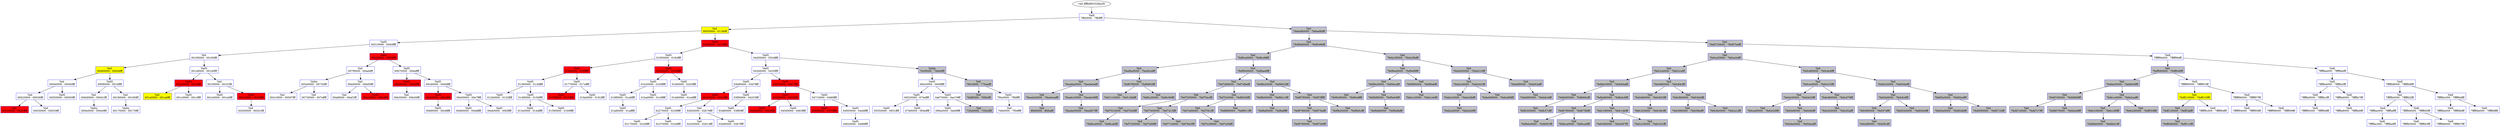 /* Pid:    936 */
digraph processtree {
graph [rankdir = "TB"];
vad_fffffa80332faa38 -> vad_fffffa80326e4480
vad_fffffa80326e4480 [label = "{ Vadl\n7ffe0000 - 7ffeffff }"shape = "record" color = "blue" style = "filled" fillcolor = "white"];
vad_fffffa80326e4480 -> vad_fffffa8033324e20
vad_fffffa8033324e20 [label = "{ Vad \n00f30000 - 011fefff }"shape = "record" color = "blue" style = "filled" fillcolor = "yellow"];
vad_fffffa8033324e20 -> vad_fffffa8033262750
vad_fffffa8033262750 [label = "{ VadS\n00310000 - 0040ffff }"shape = "record" color = "blue" style = "filled" fillcolor = "white"];
vad_fffffa8033262750 -> vad_fffffa80332ff750
vad_fffffa80332ff750 [label = "{ Vad \n00190000 - 00190fff }"shape = "record" color = "blue" style = "filled" fillcolor = "white"];
vad_fffffa80332ff750 -> vad_fffffa803321cce0
vad_fffffa803321cce0 [label = "{ Vad \n00060000 - 000c6fff }"shape = "record" color = "blue" style = "filled" fillcolor = "yellow"];
vad_fffffa803321cce0 -> vad_fffffa80332f9280
vad_fffffa80332f9280 [label = "{ Vad \n00040000 - 00040fff }"shape = "record" color = "blue" style = "filled" fillcolor = "white"];
vad_fffffa80332f9280 -> vad_fffffa80332c5da0
vad_fffffa80332c5da0 [label = "{ Vad \n00020000 - 00026fff }"shape = "record" color = "blue" style = "filled" fillcolor = "white"];
vad_fffffa80332c5da0 -> vad_fffffa803321e330
vad_fffffa803321e330 [label = "{ Vad \n00010000 - 0001ffff }"shape = "record" color = "blue" style = "filled" fillcolor = "red"];
vad_fffffa80332c5da0 -> vad_fffffa8033221490
vad_fffffa8033221490 [label = "{ Vad \n00030000 - 00033fff }"shape = "record" color = "blue" style = "filled" fillcolor = "white"];
vad_fffffa80332f9280 -> vad_fffffa8033212920
vad_fffffa8033212920 [label = "{ VadS\n00050000 - 00050fff }"shape = "record" color = "blue" style = "filled" fillcolor = "white"];
vad_fffffa803321cce0 -> vad_fffffa80331cd9d0
vad_fffffa80331cd9d0 [label = "{ VadS\n000f0000 - 0016ffff }"shape = "record" color = "blue" style = "filled" fillcolor = "white"];
vad_fffffa80331cd9d0 -> vad_fffffa80332c5950
vad_fffffa80332c5950 [label = "{ Vad \n000d0000 - 000d1fff }"shape = "record" color = "blue" style = "filled" fillcolor = "white"];
vad_fffffa80332c5950 -> vad_fffffa80332fd840
vad_fffffa80332fd840 [label = "{ Vadm\n000e0000 - 000e0fff }"shape = "record" color = "blue" style = "filled" fillcolor = "white"];
vad_fffffa80331cd9d0 -> vad_fffffa8033337120
vad_fffffa8033337120 [label = "{ Vad \n00180000 - 00180fff }"shape = "record" color = "blue" style = "filled" fillcolor = "white"];
vad_fffffa8033337120 -> vad_fffffa8033308cd0
vad_fffffa8033308cd0 [label = "{ Vadm\n00170000 - 00170fff }"shape = "record" color = "blue" style = "filled" fillcolor = "white"];
vad_fffffa80332ff750 -> vad_fffffa8033342e00
vad_fffffa8033342e00 [label = "{ VadS\n001d0000 - 001d0fff }"shape = "record" color = "blue" style = "filled" fillcolor = "white"];
vad_fffffa8033342e00 -> vad_fffffa80332c61f0
vad_fffffa80332c61f0 [label = "{ VadS\n001b0000 - 001bffff }"shape = "record" color = "blue" style = "filled" fillcolor = "red"];
vad_fffffa80332c61f0 -> vad_fffffa803333cdb0
vad_fffffa803333cdb0 [label = "{ Vad \n001a0000 - 001a6fff }"shape = "record" color = "blue" style = "filled" fillcolor = "yellow"];
vad_fffffa80332c61f0 -> vad_fffffa8033324960
vad_fffffa8033324960 [label = "{ VadS\n001c0000 - 001cffff }"shape = "record" color = "blue" style = "filled" fillcolor = "white"];
vad_fffffa8033342e00 -> vad_fffffa80333a77f0
vad_fffffa80333a77f0 [label = "{ Vad \n001f0000 - 001f1fff }"shape = "record" color = "blue" style = "filled" fillcolor = "white"];
vad_fffffa80333a77f0 -> vad_fffffa80332e9250
vad_fffffa80332e9250 [label = "{ VadS\n001e0000 - 001e0fff }"shape = "record" color = "blue" style = "filled" fillcolor = "white"];
vad_fffffa80333a77f0 -> vad_fffffa8033223470
vad_fffffa8033223470 [label = "{ VadS\n00210000 - 0030ffff }"shape = "record" color = "blue" style = "filled" fillcolor = "red"];
vad_fffffa8033223470 -> vad_fffffa80335efc60
vad_fffffa80335efc60 [label = "{ Vad \n00200000 - 00201fff }"shape = "record" color = "blue" style = "filled" fillcolor = "white"];
vad_fffffa8033262750 -> vad_fffffa80335f71e0
vad_fffffa80335f71e0 [label = "{ VadS\n00b20000 - 00b2ffff }"shape = "record" color = "blue" style = "filled" fillcolor = "red"];
vad_fffffa80335f71e0 -> vad_fffffa8033301460
vad_fffffa8033301460 [label = "{ Vad \n007f0000 - 00aebfff }"shape = "record" color = "blue" style = "filled" fillcolor = "white"];
vad_fffffa8033301460 -> vad_fffffa80333013c0
vad_fffffa80333013c0 [label = "{ Vadm\n005a0000 - 00720fff }"shape = "record" color = "blue" style = "filled" fillcolor = "white"];
vad_fffffa80333013c0 -> vad_fffffa8033301c10
vad_fffffa8033301c10 [label = "{ Vad \n00410000 - 00597fff }"shape = "record" color = "blue" style = "filled" fillcolor = "white"];
vad_fffffa80333013c0 -> vad_fffffa803330a690
vad_fffffa803330a690 [label = "{ Vad \n00730000 - 007effff }"shape = "record" color = "blue" style = "filled" fillcolor = "white"];
vad_fffffa8033301460 -> vad_fffffa8031e737e0
vad_fffffa8031e737e0 [label = "{ Vad \n00b00000 - 00b00fff }"shape = "record" color = "blue" style = "filled" fillcolor = "white"];
vad_fffffa8031e737e0 -> vad_fffffa80333d4f80
vad_fffffa80333d4f80 [label = "{ Vad \n00af0000 - 00af1fff }"shape = "record" color = "blue" style = "filled" fillcolor = "white"];
vad_fffffa8031e737e0 -> vad_fffffa80324d3900
vad_fffffa80324d3900 [label = "{ VadS\n00b10000 - 00b1ffff }"shape = "record" color = "blue" style = "filled" fillcolor = "red"];
vad_fffffa80335f71e0 -> vad_fffffa803325e190
vad_fffffa803325e190 [label = "{ VadS\n00b70000 - 00beffff }"shape = "record" color = "blue" style = "filled" fillcolor = "white"];
vad_fffffa803325e190 -> vad_fffffa803245c930
vad_fffffa803245c930 [label = "{ VadS\n00b40000 - 00b4ffff }"shape = "record" color = "blue" style = "filled" fillcolor = "red"];
vad_fffffa803245c930 -> vad_fffffa8031ebb880
vad_fffffa8031ebb880 [label = "{ Vad \n00b30000 - 00b30fff }"shape = "record" color = "blue" style = "filled" fillcolor = "white"];
vad_fffffa803325e190 -> vad_fffffa80332218d0
vad_fffffa80332218d0 [label = "{ VadS\n00cd0000 - 00d4ffff }"shape = "record" color = "blue" style = "filled" fillcolor = "white"];
vad_fffffa80332218d0 -> vad_fffffa8033541150
vad_fffffa8033541150 [label = "{ VadS\n00cb0000 - 00cbffff }"shape = "record" color = "blue" style = "filled" fillcolor = "red"];
vad_fffffa8033541150 -> vad_fffffa803339e890
vad_fffffa803339e890 [label = "{ VadS\n00bf0000 - 00c6ffff }"shape = "record" color = "blue" style = "filled" fillcolor = "white"];
vad_fffffa80332218d0 -> vad_fffffa8033344220
vad_fffffa8033344220 [label = "{ VadS\n00e00000 - 00e7ffff }"shape = "record" color = "blue" style = "filled" fillcolor = "white"];
vad_fffffa8033344220 -> vad_fffffa80338151c0
vad_fffffa80338151c0 [label = "{ VadS\n00d60000 - 00ddffff }"shape = "record" color = "blue" style = "filled" fillcolor = "white"];
vad_fffffa8033344220 -> vad_fffffa8033317b50
vad_fffffa8033317b50 [label = "{ VadS\n00eb0000 - 00f2ffff }"shape = "record" color = "blue" style = "filled" fillcolor = "white"];
vad_fffffa8033324e20 -> vad_fffffa80336fa0a0
vad_fffffa80336fa0a0 [label = "{ VadS\n020f0000 - 0216ffff }"shape = "record" color = "blue" style = "filled" fillcolor = "red"];
vad_fffffa80336fa0a0 -> vad_fffffa80335b4180
vad_fffffa80335b4180 [label = "{ VadS\n01950000 - 019cffff }"shape = "record" color = "blue" style = "filled" fillcolor = "white"];
vad_fffffa80335b4180 -> vad_fffffa80338e9520
vad_fffffa80338e9520 [label = "{ VadS\n016f0000 - 016fffff }"shape = "record" color = "blue" style = "filled" fillcolor = "red"];
vad_fffffa80338e9520 -> vad_fffffa80326b0ec0
vad_fffffa80326b0ec0 [label = "{ VadS\n01360000 - 013dffff }"shape = "record" color = "blue" style = "filled" fillcolor = "white"];
vad_fffffa80326b0ec0 -> vad_fffffa803333c520
vad_fffffa803333c520 [label = "{ VadS\n012b0000 - 0132ffff }"shape = "record" color = "blue" style = "filled" fillcolor = "white"];
vad_fffffa80326b0ec0 -> vad_fffffa8032552e60
vad_fffffa8032552e60 [label = "{ VadS\n014f0000 - 0156ffff }"shape = "record" color = "blue" style = "filled" fillcolor = "white"];
vad_fffffa8032552e60 -> vad_fffffa8031167ab0
vad_fffffa8031167ab0 [label = "{ VadS\n013e0000 - 014dffff }"shape = "record" color = "blue" style = "filled" fillcolor = "white"];
vad_fffffa8032552e60 -> vad_fffffa80328136d0
vad_fffffa80328136d0 [label = "{ VadS\n01590000 - 0160ffff }"shape = "record" color = "blue" style = "filled" fillcolor = "white"];
vad_fffffa80338e9520 -> vad_fffffa80333b5160
vad_fffffa80333b5160 [label = "{ VadS\n01770000 - 017effff }"shape = "record" color = "blue" style = "filled" fillcolor = "white"];
vad_fffffa80333b5160 -> vad_fffffa80335b4e40
vad_fffffa80335b4e40 [label = "{ VadS\n01700000 - 0170ffff }"shape = "record" color = "blue" style = "filled" fillcolor = "red"];
vad_fffffa80333b5160 -> vad_fffffa80333357f0
vad_fffffa80333357f0 [label = "{ VadS\n018a0000 - 0191ffff }"shape = "record" color = "blue" style = "filled" fillcolor = "white"];
vad_fffffa80335b4180 -> vad_fffffa80335b23f0
vad_fffffa80335b23f0 [label = "{ VadS\n01d20000 - 01d2ffff }"shape = "record" color = "blue" style = "filled" fillcolor = "red"];
vad_fffffa80335b23f0 -> vad_fffffa80332223d0
vad_fffffa80332223d0 [label = "{ VadS\n01b20000 - 01b9ffff }"shape = "record" color = "blue" style = "filled" fillcolor = "white"];
vad_fffffa80332223d0 -> vad_fffffa803373f470
vad_fffffa803373f470 [label = "{ VadS\n019f0000 - 01a6ffff }"shape = "record" color = "blue" style = "filled" fillcolor = "white"];
vad_fffffa803373f470 -> vad_fffffa803363d270
vad_fffffa803363d270 [label = "{ VadS\n01a80000 - 01afffff }"shape = "record" color = "blue" style = "filled" fillcolor = "white"];
vad_fffffa80332223d0 -> vad_fffffa80335f1250
vad_fffffa80335f1250 [label = "{ VadS\n01ba0000 - 01c9ffff }"shape = "record" color = "blue" style = "filled" fillcolor = "white"];
vad_fffffa80335b23f0 -> vad_fffffa8031004230
vad_fffffa8031004230 [label = "{ VadS\n01f40000 - 0203ffff }"shape = "record" color = "blue" style = "filled" fillcolor = "white"];
vad_fffffa8031004230 -> vad_fffffa80335f0a00
vad_fffffa80335f0a00 [label = "{ VadS\n01dd0000 - 01e4ffff }"shape = "record" color = "blue" style = "filled" fillcolor = "white"];
vad_fffffa80336fa0a0 -> vad_fffffa803366cb90
vad_fffffa803366cb90 [label = "{ VadS\n04d50000 - 0554ffff }"shape = "record" color = "blue" style = "filled" fillcolor = "white"];
vad_fffffa803366cb90 -> vad_fffffa80331a82c0
vad_fffffa80331a82c0 [label = "{ VadS\n04260000 - 0435ffff }"shape = "record" color = "blue" style = "filled" fillcolor = "white"];
vad_fffffa80331a82c0 -> vad_fffffa8033880310
vad_fffffa8033880310 [label = "{ VadS\n03b80000 - 03d7ffff }"shape = "record" color = "blue" style = "filled" fillcolor = "white"];
vad_fffffa8033880310 -> vad_fffffa80337c3640
vad_fffffa80337c3640 [label = "{ VadS\n02410000 - 0241ffff }"shape = "record" color = "blue" style = "filled" fillcolor = "red"];
vad_fffffa80337c3640 -> vad_fffffa8033771f40
vad_fffffa8033771f40 [label = "{ VadS\n02270000 - 0236ffff }"shape = "record" color = "blue" style = "filled" fillcolor = "white"];
vad_fffffa8033771f40 -> vad_fffffa80323f2150
vad_fffffa80323f2150 [label = "{ VadS\n02170000 - 0226ffff }"shape = "record" color = "blue" style = "filled" fillcolor = "white"];
vad_fffffa8033771f40 -> vad_fffffa80320609d0
vad_fffffa80320609d0 [label = "{ VadS\n02370000 - 023effff }"shape = "record" color = "blue" style = "filled" fillcolor = "white"];
vad_fffffa80337c3640 -> vad_fffffa803332c510
vad_fffffa803332c510 [label = "{ Vad \n02820000 - 02b76fff }"shape = "record" color = "blue" style = "filled" fillcolor = "white"];
vad_fffffa803332c510 -> vad_fffffa8033751010
vad_fffffa8033751010 [label = "{ Vad \n02420000 - 02814fff }"shape = "record" color = "blue" style = "filled" fillcolor = "white"];
vad_fffffa803332c510 -> vad_fffffa8033861b60
vad_fffffa8033861b60 [label = "{ VadS\n02b80000 - 03b7ffff }"shape = "record" color = "blue" style = "filled" fillcolor = "white"];
vad_fffffa8033880310 -> vad_fffffa8033547b00
vad_fffffa8033547b00 [label = "{ VadS\n03f90000 - 04253fff }"shape = "record" color = "blue" style = "filled" fillcolor = "white"];
vad_fffffa8033547b00 -> vad_fffffa80337833d0
vad_fffffa80337833d0 [label = "{ VadS\n03d80000 - 03f80fff }"shape = "record" color = "blue" style = "filled" fillcolor = "white"];
vad_fffffa80331a82c0 -> vad_fffffa80331cc160
vad_fffffa80331cc160 [label = "{ VadS\n04670000 - 0467ffff }"shape = "record" color = "blue" style = "filled" fillcolor = "red"];
vad_fffffa80331cc160 -> vad_fffffa8033509d70
vad_fffffa8033509d70 [label = "{ VadS\n04530000 - 0453ffff }"shape = "record" color = "blue" style = "filled" fillcolor = "red"];
vad_fffffa8033509d70 -> vad_fffffa8031099110
vad_fffffa8031099110 [label = "{ VadS\n04440000 - 044bffff }"shape = "record" color = "blue" style = "filled" fillcolor = "red"];
vad_fffffa8033509d70 -> vad_fffffa8033518360
vad_fffffa8033518360 [label = "{ VadS\n04540000 - 0463ffff }"shape = "record" color = "blue" style = "filled" fillcolor = "white"];
vad_fffffa80331cc160 -> vad_fffffa8032666ec0
vad_fffffa8032666ec0 [label = "{ VadS\n04710000 - 0480ffff }"shape = "record" color = "blue" style = "filled" fillcolor = "white"];
vad_fffffa8032666ec0 -> vad_fffffa8033770a70
vad_fffffa8033770a70 [label = "{ VadS\n04690000 - 0470ffff }"shape = "record" color = "blue" style = "filled" fillcolor = "red"];
vad_fffffa8032666ec0 -> vad_fffffa803369e9b0
vad_fffffa803369e9b0 [label = "{ VadS\n04950000 - 04d4ffff }"shape = "record" color = "blue" style = "filled" fillcolor = "white"];
vad_fffffa803369e9b0 -> vad_fffffa8033335840
vad_fffffa8033335840 [label = "{ VadS\n04820000 - 0489ffff }"shape = "record" color = "blue" style = "filled" fillcolor = "white"];
vad_fffffa803366cb90 -> vad_fffffa8033301640
vad_fffffa8033301640 [label = "{ Vadm\n76cf0000 - 76de9fff }"shape = "record" color = "blue" style = "filled" fillcolor = "gray"];
vad_fffffa8033301640 -> vad_fffffa80327e1ec0
vad_fffffa80327e1ec0 [label = "{ VadS\n084c0000 - 0948ffff }"shape = "record" color = "blue" style = "filled" fillcolor = "white"];
vad_fffffa80327e1ec0 -> vad_fffffa8032646650
vad_fffffa8032646650 [label = "{ VadS\n06520000 - 074effff }"shape = "record" color = "blue" style = "filled" fillcolor = "white"];
vad_fffffa8032646650 -> vad_fffffa803350c940
vad_fffffa803350c940 [label = "{ VadS\n05550000 - 0651ffff }"shape = "record" color = "blue" style = "filled" fillcolor = "white"];
vad_fffffa8032646650 -> vad_fffffa80331fd090
vad_fffffa80331fd090 [label = "{ VadS\n074f0000 - 084bffff }"shape = "record" color = "blue" style = "filled" fillcolor = "white"];
vad_fffffa80327e1ec0 -> vad_fffffa8032706660
vad_fffffa8032706660 [label = "{ VadS\n0a670000 - 0ae70fff }"shape = "record" color = "blue" style = "filled" fillcolor = "white"];
vad_fffffa8032706660 -> vad_fffffa8031e50110
vad_fffffa8031e50110 [label = "{ VadS\n096a0000 - 0a66ffff }"shape = "record" color = "blue" style = "filled" fillcolor = "white"];
vad_fffffa8032706660 -> vad_fffffa80335a6ac0
vad_fffffa80335a6ac0 [label = "{ Vad \n735e0000 - 735e2fff }"shape = "record" color = "blue" style = "filled" fillcolor = "gray"];
vad_fffffa8033301640 -> vad_fffffa80331953f0
vad_fffffa80331953f0 [label = "{ Vad \n76f10000 - 770aefff }"shape = "record" color = "blue" style = "filled" fillcolor = "gray"];
vad_fffffa80331953f0 -> vad_fffffa803321e3c0
vad_fffffa803321e3c0 [label = "{ Vad \n76df0000 - 76f0efff }"shape = "record" color = "blue" style = "filled" fillcolor = "gray"];
vad_fffffa80331953f0 -> vad_fffffa803317a310
vad_fffffa803317a310 [label = "{ VadS\n7f0e0000 - 7ffdffff }"shape = "record" color = "blue" style = "filled" fillcolor = "white"];
vad_fffffa803317a310 -> vad_fffffa80332c6240
vad_fffffa80332c6240 [label = "{ Vad \n7efe0000 - 7f0dffff }"shape = "record" color = "blue" style = "filled" fillcolor = "white"];
vad_fffffa80326e4480 -> vad_fffffa803332da10
vad_fffffa803332da10 [label = "{ Vad \n7fefad60000 - 7fefae8bfff }"shape = "record" color = "blue" style = "filled" fillcolor = "gray"];
vad_fffffa803332da10 -> vad_fffffa80333850d0
vad_fffffa80333850d0 [label = "{ Vad \n7fef9b60000 - 7fef9c86fff }"shape = "record" color = "blue" style = "filled" fillcolor = "gray"];
vad_fffffa80333850d0 -> vad_fffffa8033766bd0
vad_fffffa8033766bd0 [label = "{ Vad \n7fef6ca0000 - 7fef6cd8fff }"shape = "record" color = "blue" style = "filled" fillcolor = "gray"];
vad_fffffa8033766bd0 -> vad_fffffa80325840b0
vad_fffffa80325840b0 [label = "{ Vad \n7feefba0000 - 7feefe2afff }"shape = "record" color = "blue" style = "filled" fillcolor = "gray"];
vad_fffffa80325840b0 -> vad_fffffa8031e1a540
vad_fffffa8031e1a540 [label = "{ Vad \n7feedda0000 - 7feede0afff }"shape = "record" color = "blue" style = "filled" fillcolor = "gray"];
vad_fffffa8031e1a540 -> vad_fffffa8033a98490
vad_fffffa8033a98490 [label = "{ Vad \n7feedcb0000 - 7feedceefff }"shape = "record" color = "blue" style = "filled" fillcolor = "gray"];
vad_fffffa8033a98490 -> vad_fffffa8033195480
vad_fffffa8033195480 [label = "{ Vad \nff490000 - ff49afff }"shape = "record" color = "blue" style = "filled" fillcolor = "gray"];
vad_fffffa8031e1a540 -> vad_fffffa8031ebbdf0
vad_fffffa8031ebbdf0 [label = "{ Vad \n7feede10000 - 7feede49fff }"shape = "record" color = "blue" style = "filled" fillcolor = "gray"];
vad_fffffa8031ebbdf0 -> vad_fffffa8031ebbf80
vad_fffffa8031ebbf80 [label = "{ Vad \n7feede50000 - 7feedf27fff }"shape = "record" color = "blue" style = "filled" fillcolor = "gray"];
vad_fffffa80325840b0 -> vad_fffffa8032ef1b70
vad_fffffa8032ef1b70 [label = "{ Vad \n7fef67f0000 - 7fef6802fff }"shape = "record" color = "blue" style = "filled" fillcolor = "gray"];
vad_fffffa8032ef1b70 -> vad_fffffa8031eaf250
vad_fffffa8031eaf250 [label = "{ Vad \n7fef1110000 - 7fef116bfff }"shape = "record" color = "blue" style = "filled" fillcolor = "gray"];
vad_fffffa8032ef1b70 -> vad_fffffa803362d070
vad_fffffa803362d070 [label = "{ Vad \n7fef6c20000 - 7fef6c90fff }"shape = "record" color = "blue" style = "filled" fillcolor = "gray"];
vad_fffffa8033766bd0 -> vad_fffffa803336ef80
vad_fffffa803336ef80 [label = "{ Vad \n7fef8940000 - 7fef8aedfff }"shape = "record" color = "blue" style = "filled" fillcolor = "gray"];
vad_fffffa803336ef80 -> vad_fffffa8031e1a4b0
vad_fffffa8031e1a4b0 [label = "{ Vad \n7fef7d80000 - 7fef7d8efff }"shape = "record" color = "blue" style = "filled" fillcolor = "gray"];
vad_fffffa8031e1a4b0 -> vad_fffffa8033517d80
vad_fffffa8033517d80 [label = "{ Vad \n7fef7030000 - 7fef70ecfff }"shape = "record" color = "blue" style = "filled" fillcolor = "gray"];
vad_fffffa8033517d80 -> vad_fffffa8033743e30
vad_fffffa8033743e30 [label = "{ Vad \n7fef7010000 - 7fef7026fff }"shape = "record" color = "blue" style = "filled" fillcolor = "gray"];
vad_fffffa8033743e30 -> vad_fffffa8033771e10
vad_fffffa8033771e10 [label = "{ Vad \n7fef6ce0000 - 7fef6cebfff }"shape = "record" color = "blue" style = "filled" fillcolor = "gray"];
vad_fffffa8033517d80 -> vad_fffffa8032579860
vad_fffffa8032579860 [label = "{ Vad \n7fef7400000 - 7fef7413fff }"shape = "record" color = "blue" style = "filled" fillcolor = "gray"];
vad_fffffa8032579860 -> vad_fffffa80335cc180
vad_fffffa80335cc180 [label = "{ Vad \n7fef7250000 - 7fef7269fff }"shape = "record" color = "blue" style = "filled" fillcolor = "gray"];
vad_fffffa8032579860 -> vad_fffffa80325775f0
vad_fffffa80325775f0 [label = "{ Vad \n7fef77c0000 - 7fef7843fff }"shape = "record" color = "blue" style = "filled" fillcolor = "gray"];
vad_fffffa8031e1a4b0 -> vad_fffffa803246f1a0
vad_fffffa803246f1a0 [label = "{ Vad \n7fef7fc0000 - 7fef8045fff }"shape = "record" color = "blue" style = "filled" fillcolor = "gray"];
vad_fffffa803246f1a0 -> vad_fffffa8032579750
vad_fffffa8032579750 [label = "{ Vad \n7fef7e60000 - 7fef7f41fff }"shape = "record" color = "blue" style = "filled" fillcolor = "gray"];
vad_fffffa8032579750 -> vad_fffffa80325796c0
vad_fffffa80325796c0 [label = "{ Vad \n7fef7e30000 - 7fef7e56fff }"shape = "record" color = "blue" style = "filled" fillcolor = "gray"];
vad_fffffa803246f1a0 -> vad_fffffa803332b5f0
vad_fffffa803332b5f0 [label = "{ Vad \n7fef88f0000 - 7fef8911fff }"shape = "record" color = "blue" style = "filled" fillcolor = "gray"];
vad_fffffa803336ef80 -> vad_fffffa803358dc50
vad_fffffa803358dc50 [label = "{ Vad \n7fef8b20000 - 7fef8b52fff }"shape = "record" color = "blue" style = "filled" fillcolor = "gray"];
vad_fffffa803358dc50 -> vad_fffffa80335afae0
vad_fffffa80335afae0 [label = "{ Vad \n7fef8b00000 - 7fef8b11fff }"shape = "record" color = "blue" style = "filled" fillcolor = "gray"];
vad_fffffa80335afae0 -> vad_fffffa80323b3190
vad_fffffa80323b3190 [label = "{ Vad \n7fef8af0000 - 7fef8afffff }"shape = "record" color = "blue" style = "filled" fillcolor = "gray"];
vad_fffffa803358dc50 -> vad_fffffa80333e57a0
vad_fffffa80333e57a0 [label = "{ Vad \n7fef97f0000 - 7fef97fffff }"shape = "record" color = "blue" style = "filled" fillcolor = "gray"];
vad_fffffa80333e57a0 -> vad_fffffa803119dc50
vad_fffffa803119dc50 [label = "{ Vad \n7fef9780000 - 7fef978afff }"shape = "record" color = "blue" style = "filled" fillcolor = "gray"];
vad_fffffa803119dc50 -> vad_fffffa8032573140
vad_fffffa8032573140 [label = "{ Vad \n7fef9790000 - 7fef97b6fff }"shape = "record" color = "blue" style = "filled" fillcolor = "gray"];
vad_fffffa80333e57a0 -> vad_fffffa80333d2c40
vad_fffffa80333d2c40 [label = "{ Vad \n7fef9b20000 - 7fef9b5cfff }"shape = "record" color = "blue" style = "filled" fillcolor = "gray"];
vad_fffffa80333850d0 -> vad_fffffa8033336c60
vad_fffffa8033336c60 [label = "{ Vad \n7fefa1f0000 - 7fefa29bfff }"shape = "record" color = "blue" style = "filled" fillcolor = "gray"];
vad_fffffa8033336c60 -> vad_fffffa8033173f80
vad_fffffa8033173f80 [label = "{ Vad \n7fef9ee0000 - 7fef9ef8fff }"shape = "record" color = "blue" style = "filled" fillcolor = "gray"];
vad_fffffa8033173f80 -> vad_fffffa8032546400
vad_fffffa8032546400 [label = "{ Vad \n7fef9dc0000 - 7fef9dcafff }"shape = "record" color = "blue" style = "filled" fillcolor = "gray"];
vad_fffffa8032546400 -> vad_fffffa803336e4d0
vad_fffffa803336e4d0 [label = "{ Vad \n7fef9c90000 - 7fef9cbffff }"shape = "record" color = "blue" style = "filled" fillcolor = "gray"];
vad_fffffa8032546400 -> vad_fffffa8032584b80
vad_fffffa8032584b80 [label = "{ Vad \n7fef9df0000 - 7fef9e04fff }"shape = "record" color = "blue" style = "filled" fillcolor = "gray"];
vad_fffffa8032584b80 -> vad_fffffa8031eba8c0
vad_fffffa8031eba8c0 [label = "{ Vad \n7fef9dd0000 - 7fef9ddbfff }"shape = "record" color = "blue" style = "filled" fillcolor = "gray"];
vad_fffffa8033173f80 -> vad_fffffa80326496a0
vad_fffffa80326496a0 [label = "{ Vad \n7fef9f00000 - 7fef9fabfff }"shape = "record" color = "blue" style = "filled" fillcolor = "gray"];
vad_fffffa80326496a0 -> vad_fffffa803332c5a0
vad_fffffa803332c5a0 [label = "{ Vad \n7fefa1c0000 - 7fefa1ebfff }"shape = "record" color = "blue" style = "filled" fillcolor = "gray"];
vad_fffffa8033336c60 -> vad_fffffa80333e5830
vad_fffffa80333e5830 [label = "{ Vad \n7fefa500000 - 7fefa510fff }"shape = "record" color = "blue" style = "filled" fillcolor = "gray"];
vad_fffffa80333e5830 -> vad_fffffa8031ebbcd0
vad_fffffa8031ebbcd0 [label = "{ Vad \n7fefa2e0000 - 7fefa341fff }"shape = "record" color = "blue" style = "filled" fillcolor = "gray"];
vad_fffffa8031ebbcd0 -> vad_fffffa8031ebbbc0
vad_fffffa8031ebbbc0 [label = "{ Vad \n7fefa2c0000 - 7fefa2dbfff }"shape = "record" color = "blue" style = "filled" fillcolor = "gray"];
vad_fffffa8031ebbbc0 -> vad_fffffa8031ebba10
vad_fffffa8031ebba10 [label = "{ Vad \n7fefa2a0000 - 7fefa2b0fff }"shape = "record" color = "blue" style = "filled" fillcolor = "gray"];
vad_fffffa8031ebbcd0 -> vad_fffffa8033337560
vad_fffffa8033337560 [label = "{ Vad \n7fefa490000 - 7fefa498fff }"shape = "record" color = "blue" style = "filled" fillcolor = "gray"];
vad_fffffa80333e5830 -> vad_fffffa803332ab20
vad_fffffa803332ab20 [label = "{ Vad \n7fefa8f0000 - 7fefa93afff }"shape = "record" color = "blue" style = "filled" fillcolor = "gray"];
vad_fffffa803332ab20 -> vad_fffffa8033773ae0
vad_fffffa8033773ae0 [label = "{ Vad \n7fefa890000 - 7fefa8c4fff }"shape = "record" color = "blue" style = "filled" fillcolor = "gray"];
vad_fffffa803332da10 -> vad_fffffa8033308e20
vad_fffffa8033308e20 [label = "{ Vad \n7fefd720000 - 7fefd7befff }"shape = "record" color = "blue" style = "filled" fillcolor = "gray"];
vad_fffffa8033308e20 -> vad_fffffa803330bb20
vad_fffffa803330bb20 [label = "{ Vad \n7fefca20000 - 7fefca2efff }"shape = "record" color = "blue" style = "filled" fillcolor = "gray"];
vad_fffffa803330bb20 -> vad_fffffa80333a3a10
vad_fffffa80333a3a10 [label = "{ Vad \n7fefc2a0000 - 7fefc2cefff }"shape = "record" color = "blue" style = "filled" fillcolor = "gray"];
vad_fffffa80333a3a10 -> vad_fffffa80333e78d0
vad_fffffa80333e78d0 [label = "{ Vad \n7fefb6c0000 - 7fefb6dafff }"shape = "record" color = "blue" style = "filled" fillcolor = "gray"];
vad_fffffa80333e78d0 -> vad_fffffa803266a7c0
vad_fffffa803266a7c0 [label = "{ Vad \n7fefb680000 - 7fefb68cfff }"shape = "record" color = "blue" style = "filled" fillcolor = "gray"];
vad_fffffa803266a7c0 -> vad_fffffa80335fa660
vad_fffffa80335fa660 [label = "{ Vad \n7fefb350000 - 7fefb37cfff }"shape = "record" color = "blue" style = "filled" fillcolor = "gray"];
vad_fffffa80333e78d0 -> vad_fffffa80333d15c0
vad_fffffa80333d15c0 [label = "{ Vad \n7fefbd80000 - 7fefbdc6fff }"shape = "record" color = "blue" style = "filled" fillcolor = "gray"];
vad_fffffa80333d15c0 -> vad_fffffa80335ac890
vad_fffffa80335ac890 [label = "{ Vad \n7fefb790000 - 7fefb79bfff }"shape = "record" color = "blue" style = "filled" fillcolor = "gray"];
vad_fffffa80335ac890 -> vad_fffffa8032577560
vad_fffffa8032577560 [label = "{ Vad \n7fefb6e0000 - 7fefb6f1fff }"shape = "record" color = "blue" style = "filled" fillcolor = "gray"];
vad_fffffa80335ac890 -> vad_fffffa8033224010
vad_fffffa8033224010 [label = "{ Vad \n7fefbca0000 - 7fefbca9fff }"shape = "record" color = "blue" style = "filled" fillcolor = "gray"];
vad_fffffa80333d15c0 -> vad_fffffa80323be660
vad_fffffa80323be660 [label = "{ Vad \n7fefc190000 - 7fefc1dbfff }"shape = "record" color = "blue" style = "filled" fillcolor = "gray"];
vad_fffffa80323be660 -> vad_fffffa80333d12b0
vad_fffffa80333d12b0 [label = "{ Vad \n7fefc080000 - 7fefc097fff }"shape = "record" color = "blue" style = "filled" fillcolor = "gray"];
vad_fffffa80323be660 -> vad_fffffa8031ecb470
vad_fffffa8031ecb470 [label = "{ Vad \n7fefc220000 - 7fefc241fff }"shape = "record" color = "blue" style = "filled" fillcolor = "gray"];
vad_fffffa80333a3a10 -> vad_fffffa803377c380
vad_fffffa803377c380 [label = "{ Vad \n7fefc860000 - 7fefc8dcfff }"shape = "record" color = "blue" style = "filled" fillcolor = "gray"];
vad_fffffa803377c380 -> vad_fffffa8033391800
vad_fffffa8033391800 [label = "{ Vad \n7fefc660000 - 7fefc853fff }"shape = "record" color = "blue" style = "filled" fillcolor = "gray"];
vad_fffffa8033391800 -> vad_fffffa80323b3220
vad_fffffa80323b3220 [label = "{ Vad \n7fefc320000 - 7fefc38cfff }"shape = "record" color = "blue" style = "filled" fillcolor = "gray"];
vad_fffffa803377c380 -> vad_fffffa80333a6330
vad_fffffa80333a6330 [label = "{ Vad \n7fefc9b0000 - 7fefc9d4fff }"shape = "record" color = "blue" style = "filled" fillcolor = "gray"];
vad_fffffa80333a6330 -> vad_fffffa80339006f0
vad_fffffa80339006f0 [label = "{ Vad \n7fefc980000 - 7fefc98afff }"shape = "record" color = "blue" style = "filled" fillcolor = "gray"];
vad_fffffa80333a6330 -> vad_fffffa80333edf80
vad_fffffa80333edf80 [label = "{ Vad \n7fefc9e0000 - 7fefca1cfff }"shape = "record" color = "blue" style = "filled" fillcolor = "gray"];
vad_fffffa803330bb20 -> vad_fffffa80332fdf80
vad_fffffa80332fdf80 [label = "{ Vad \n7fefcd80000 - 7fefcde9fff }"shape = "record" color = "blue" style = "filled" fillcolor = "gray"];
vad_fffffa80332fdf80 -> vad_fffffa80332b43e0
vad_fffffa80332b43e0 [label = "{ Vad \n7fefcce0000 - 7fefcd15fff }"shape = "record" color = "blue" style = "filled" fillcolor = "gray"];
vad_fffffa80332b43e0 -> vad_fffffa80333b95c0
vad_fffffa80333b95c0 [label = "{ Vad \n7fefcb30000 - 7fefcb43fff }"shape = "record" color = "blue" style = "filled" fillcolor = "gray"];
vad_fffffa80333b95c0 -> vad_fffffa80335ade20
vad_fffffa80335ade20 [label = "{ Vad \n7fefcad0000 - 7fefcb26fff }"shape = "record" color = "blue" style = "filled" fillcolor = "gray"];
vad_fffffa80333b95c0 -> vad_fffffa803339f720
vad_fffffa803339f720 [label = "{ Vad \n7fefcbf0000 - 7fefcbfefff }"shape = "record" color = "blue" style = "filled" fillcolor = "gray"];
vad_fffffa803339f720 -> vad_fffffa80337822e0
vad_fffffa80337822e0 [label = "{ Vad \n7fefcbe0000 - 7fefcbeefff }"shape = "record" color = "blue" style = "filled" fillcolor = "gray"];
vad_fffffa80332b43e0 -> vad_fffffa80332b4160
vad_fffffa80332b4160 [label = "{ Vad \n7fefcd60000 - 7fefcd79fff }"shape = "record" color = "blue" style = "filled" fillcolor = "gray"];
vad_fffffa80332b4160 -> vad_fffffa8033782010
vad_fffffa8033782010 [label = "{ Vad \n7fefcd20000 - 7fefcd5afff }"shape = "record" color = "blue" style = "filled" fillcolor = "gray"];
vad_fffffa80332fdf80 -> vad_fffffa80332c5e30
vad_fffffa80332c5e30 [label = "{ Vad \n7fefd3c0000 - 7fefd3defff }"shape = "record" color = "blue" style = "filled" fillcolor = "gray"];
vad_fffffa80332c5e30 -> vad_fffffa8033301130
vad_fffffa8033301130 [label = "{ Vad \n7fefcfa0000 - 7fefcfcdfff }"shape = "record" color = "blue" style = "filled" fillcolor = "gray"];
vad_fffffa8033301130 -> vad_fffffa803266e9e0
vad_fffffa803266e9e0 [label = "{ Vad \n7fefcf60000 - 7fefcf7dfff }"shape = "record" color = "blue" style = "filled" fillcolor = "gray"];
vad_fffffa803266e9e0 -> vad_fffffa8033782370
vad_fffffa8033782370 [label = "{ Vad \n7fefcdf0000 - 7fefcf5cfff }"shape = "record" color = "blue" style = "filled" fillcolor = "gray"];
vad_fffffa8033301130 -> vad_fffffa8033344870
vad_fffffa8033344870 [label = "{ Vad \n7fefd340000 - 7fefd3b0fff }"shape = "record" color = "blue" style = "filled" fillcolor = "gray"];
vad_fffffa80332c5e30 -> vad_fffffa8033301ca0
vad_fffffa8033301ca0 [label = "{ Vad \n7fefd5e0000 - 7fefd5edfff }"shape = "record" color = "blue" style = "filled" fillcolor = "gray"];
vad_fffffa8033301ca0 -> vad_fffffa8033301f80
vad_fffffa8033301f80 [label = "{ Vad \n7fefd3e0000 - 7fefd5dbfff }"shape = "record" color = "blue" style = "filled" fillcolor = "gray"];
vad_fffffa8033301ca0 -> vad_fffffa80332c59e0
vad_fffffa80332c59e0 [label = "{ Vad \n7fefd5f0000 - 7fefd71bfff }"shape = "record" color = "blue" style = "filled" fillcolor = "gray"];
vad_fffffa8033308e20 -> vad_fffffa8033569300
vad_fffffa8033569300 [label = "{ Vadl\n7fffff9a000 - 7fffff9bfff }"shape = "record" color = "blue" style = "filled" fillcolor = "white"];
vad_fffffa8033569300 -> vad_fffffa8033301ef0
vad_fffffa8033301ef0 [label = "{ Vad \n7feff060000 - 7feff0c6fff }"shape = "record" color = "blue" style = "filled" fillcolor = "gray"];
vad_fffffa8033301ef0 -> vad_fffffa80333010a0
vad_fffffa80333010a0 [label = "{ Vad \n7fefda50000 - 7fefdb58fff }"shape = "record" color = "blue" style = "filled" fillcolor = "gray"];
vad_fffffa80333010a0 -> vad_fffffa80332ff7e0
vad_fffffa80332ff7e0 [label = "{ Vad \n7fefd7d0000 - 7fefd868fff }"shape = "record" color = "blue" style = "filled" fillcolor = "gray"];
vad_fffffa80332ff7e0 -> vad_fffffa803119de20
vad_fffffa803119de20 [label = "{ Vad \n7fefd7c0000 - 7fefd7c7fff }"shape = "record" color = "blue" style = "filled" fillcolor = "gray"];
vad_fffffa80332ff7e0 -> vad_fffffa80332b4470
vad_fffffa80332b4470 [label = "{ Vad \n7fefd870000 - 7fefda46fff }"shape = "record" color = "blue" style = "filled" fillcolor = "gray"];
vad_fffffa80333010a0 -> vad_fffffa8033301b80
vad_fffffa8033301b80 [label = "{ Vad \n7fefe1e0000 - 7fefe2aafff }"shape = "record" color = "blue" style = "filled" fillcolor = "gray"];
vad_fffffa8033301b80 -> vad_fffffa80332b41f0
vad_fffffa80332b41f0 [label = "{ Vad \n7fefe100000 - 7fefe1d9fff }"shape = "record" color = "blue" style = "filled" fillcolor = "gray"];
vad_fffffa80332b41f0 -> vad_fffffa80335fa5d0
vad_fffffa80335fa5d0 [label = "{ Vad \n7fefdb60000 - 7fefdbb1fff }"shape = "record" color = "blue" style = "filled" fillcolor = "gray"];
vad_fffffa8033301b80 -> vad_fffffa80335b0270
vad_fffffa80335b0270 [label = "{ Vad \n7fefe2d0000 - 7feff059fff }"shape = "record" color = "blue" style = "filled" fillcolor = "gray"];
vad_fffffa8033301ef0 -> vad_fffffa80333398f0
vad_fffffa80333398f0 [label = "{ Vadl\n7fffff90000 - 7fffff91fff }"shape = "record" color = "blue" style = "filled" fillcolor = "white"];
vad_fffffa80333398f0 -> vad_fffffa80332c7e20
vad_fffffa80332c7e20 [label = "{ Vad \n7feff210000 - 7feff210fff }"shape = "record" color = "blue" style = "filled" fillcolor = "yellow"];
vad_fffffa80332c7e20 -> vad_fffffa8033316520
vad_fffffa8033316520 [label = "{ Vad \n7feff120000 - 7feff1fafff }"shape = "record" color = "blue" style = "filled" fillcolor = "gray"];
vad_fffffa8033316520 -> vad_fffffa8031ebbb30
vad_fffffa8031ebbb30 [label = "{ Vad \n7feff0d0000 - 7feff11cfff }"shape = "record" color = "blue" style = "filled" fillcolor = "gray"];
vad_fffffa80332c7e20 -> vad_fffffa80323dbe40
vad_fffffa80323dbe40 [label = "{ Vadl\n7fffff8c000 - 7fffff8dfff }"shape = "record" color = "blue" style = "filled" fillcolor = "white"];
vad_fffffa80333398f0 -> vad_fffffa8033401250
vad_fffffa8033401250 [label = "{ Vadl\n7fffff96000 - 7fffff97fff }"shape = "record" color = "blue" style = "filled" fillcolor = "white"];
vad_fffffa8033401250 -> vad_fffffa80335cd010
vad_fffffa80335cd010 [label = "{ Vadl\n7fffff94000 - 7fffff95fff }"shape = "record" color = "blue" style = "filled" fillcolor = "white"];
vad_fffffa8033401250 -> vad_fffffa8032774e90
vad_fffffa8032774e90 [label = "{ Vadl\n7fffff98000 - 7fffff99fff }"shape = "record" color = "blue" style = "filled" fillcolor = "white"];
vad_fffffa8033569300 -> vad_fffffa8033347a30
vad_fffffa8033347a30 [label = "{ Vadl\n7fffffaa000 - 7fffffabfff }"shape = "record" color = "blue" style = "filled" fillcolor = "white"];
vad_fffffa8033347a30 -> vad_fffffa80333aa870
vad_fffffa80333aa870 [label = "{ Vadl\n7fffffa4000 - 7fffffa5fff }"shape = "record" color = "blue" style = "filled" fillcolor = "white"];
vad_fffffa80333aa870 -> vad_fffffa8031a990a0
vad_fffffa8031a990a0 [label = "{ Vadl\n7fffffa0000 - 7fffffa1fff }"shape = "record" color = "blue" style = "filled" fillcolor = "white"];
vad_fffffa8031a990a0 -> vad_fffffa80333e88a0
vad_fffffa80333e88a0 [label = "{ Vadl\n7fffff9c000 - 7fffff9dfff }"shape = "record" color = "blue" style = "filled" fillcolor = "white"];
vad_fffffa80333aa870 -> vad_fffffa80333cc960
vad_fffffa80333cc960 [label = "{ Vadl\n7fffffa6000 - 7fffffa7fff }"shape = "record" color = "blue" style = "filled" fillcolor = "white"];
vad_fffffa80333cc960 -> vad_fffffa80333bc8c0
vad_fffffa80333bc8c0 [label = "{ Vadl\n7fffffa8000 - 7fffffa9fff }"shape = "record" color = "blue" style = "filled" fillcolor = "white"];
vad_fffffa8033347a30 -> vad_fffffa8033321a60
vad_fffffa8033321a60 [label = "{ Vadl\n7fffffd8000 - 7fffffd9fff }"shape = "record" color = "blue" style = "filled" fillcolor = "white"];
vad_fffffa8033321a60 -> vad_fffffa8033207f80
vad_fffffa8033207f80 [label = "{ Vad \n7fffffb0000 - 7fffffd2fff }"shape = "record" color = "blue" style = "filled" fillcolor = "white"];
vad_fffffa8033207f80 -> vad_fffffa8033345790
vad_fffffa8033345790 [label = "{ Vadl\n7fffffae000 - 7fffffaffff }"shape = "record" color = "blue" style = "filled" fillcolor = "white"];
vad_fffffa8033345790 -> vad_fffffa80333e85e0
vad_fffffa80333e85e0 [label = "{ Vadl\n7fffffac000 - 7fffffadfff }"shape = "record" color = "blue" style = "filled" fillcolor = "white"];
vad_fffffa8033207f80 -> vad_fffffa803338ef70
vad_fffffa803338ef70 [label = "{ Vadl\n7fffffd4000 - 7fffffd5fff }"shape = "record" color = "blue" style = "filled" fillcolor = "white"];
vad_fffffa803338ef70 -> vad_fffffa8033207ee0
vad_fffffa8033207ee0 [label = "{ Vadl\n7fffffd3000 - 7fffffd3fff }"shape = "record" color = "blue" style = "filled" fillcolor = "white"];
vad_fffffa803338ef70 -> vad_fffffa8033341840
vad_fffffa8033341840 [label = "{ Vadl\n7fffffd6000 - 7fffffd7fff }"shape = "record" color = "blue" style = "filled" fillcolor = "white"];
vad_fffffa8033321a60 -> vad_fffffa803321c160
vad_fffffa803321c160 [label = "{ Vadl\n7fffffdc000 - 7fffffddfff }"shape = "record" color = "blue" style = "filled" fillcolor = "white"];
vad_fffffa803321c160 -> vad_fffffa8032409840
vad_fffffa8032409840 [label = "{ Vadl\n7fffffda000 - 7fffffdbfff }"shape = "record" color = "blue" style = "filled" fillcolor = "white"];
vad_fffffa803321c160 -> vad_fffffa80332c7d80
vad_fffffa80332c7d80 [label = "{ Vadl\n7fffffde000 - 7fffffdffff }"shape = "record" color = "blue" style = "filled" fillcolor = "white"];
}
